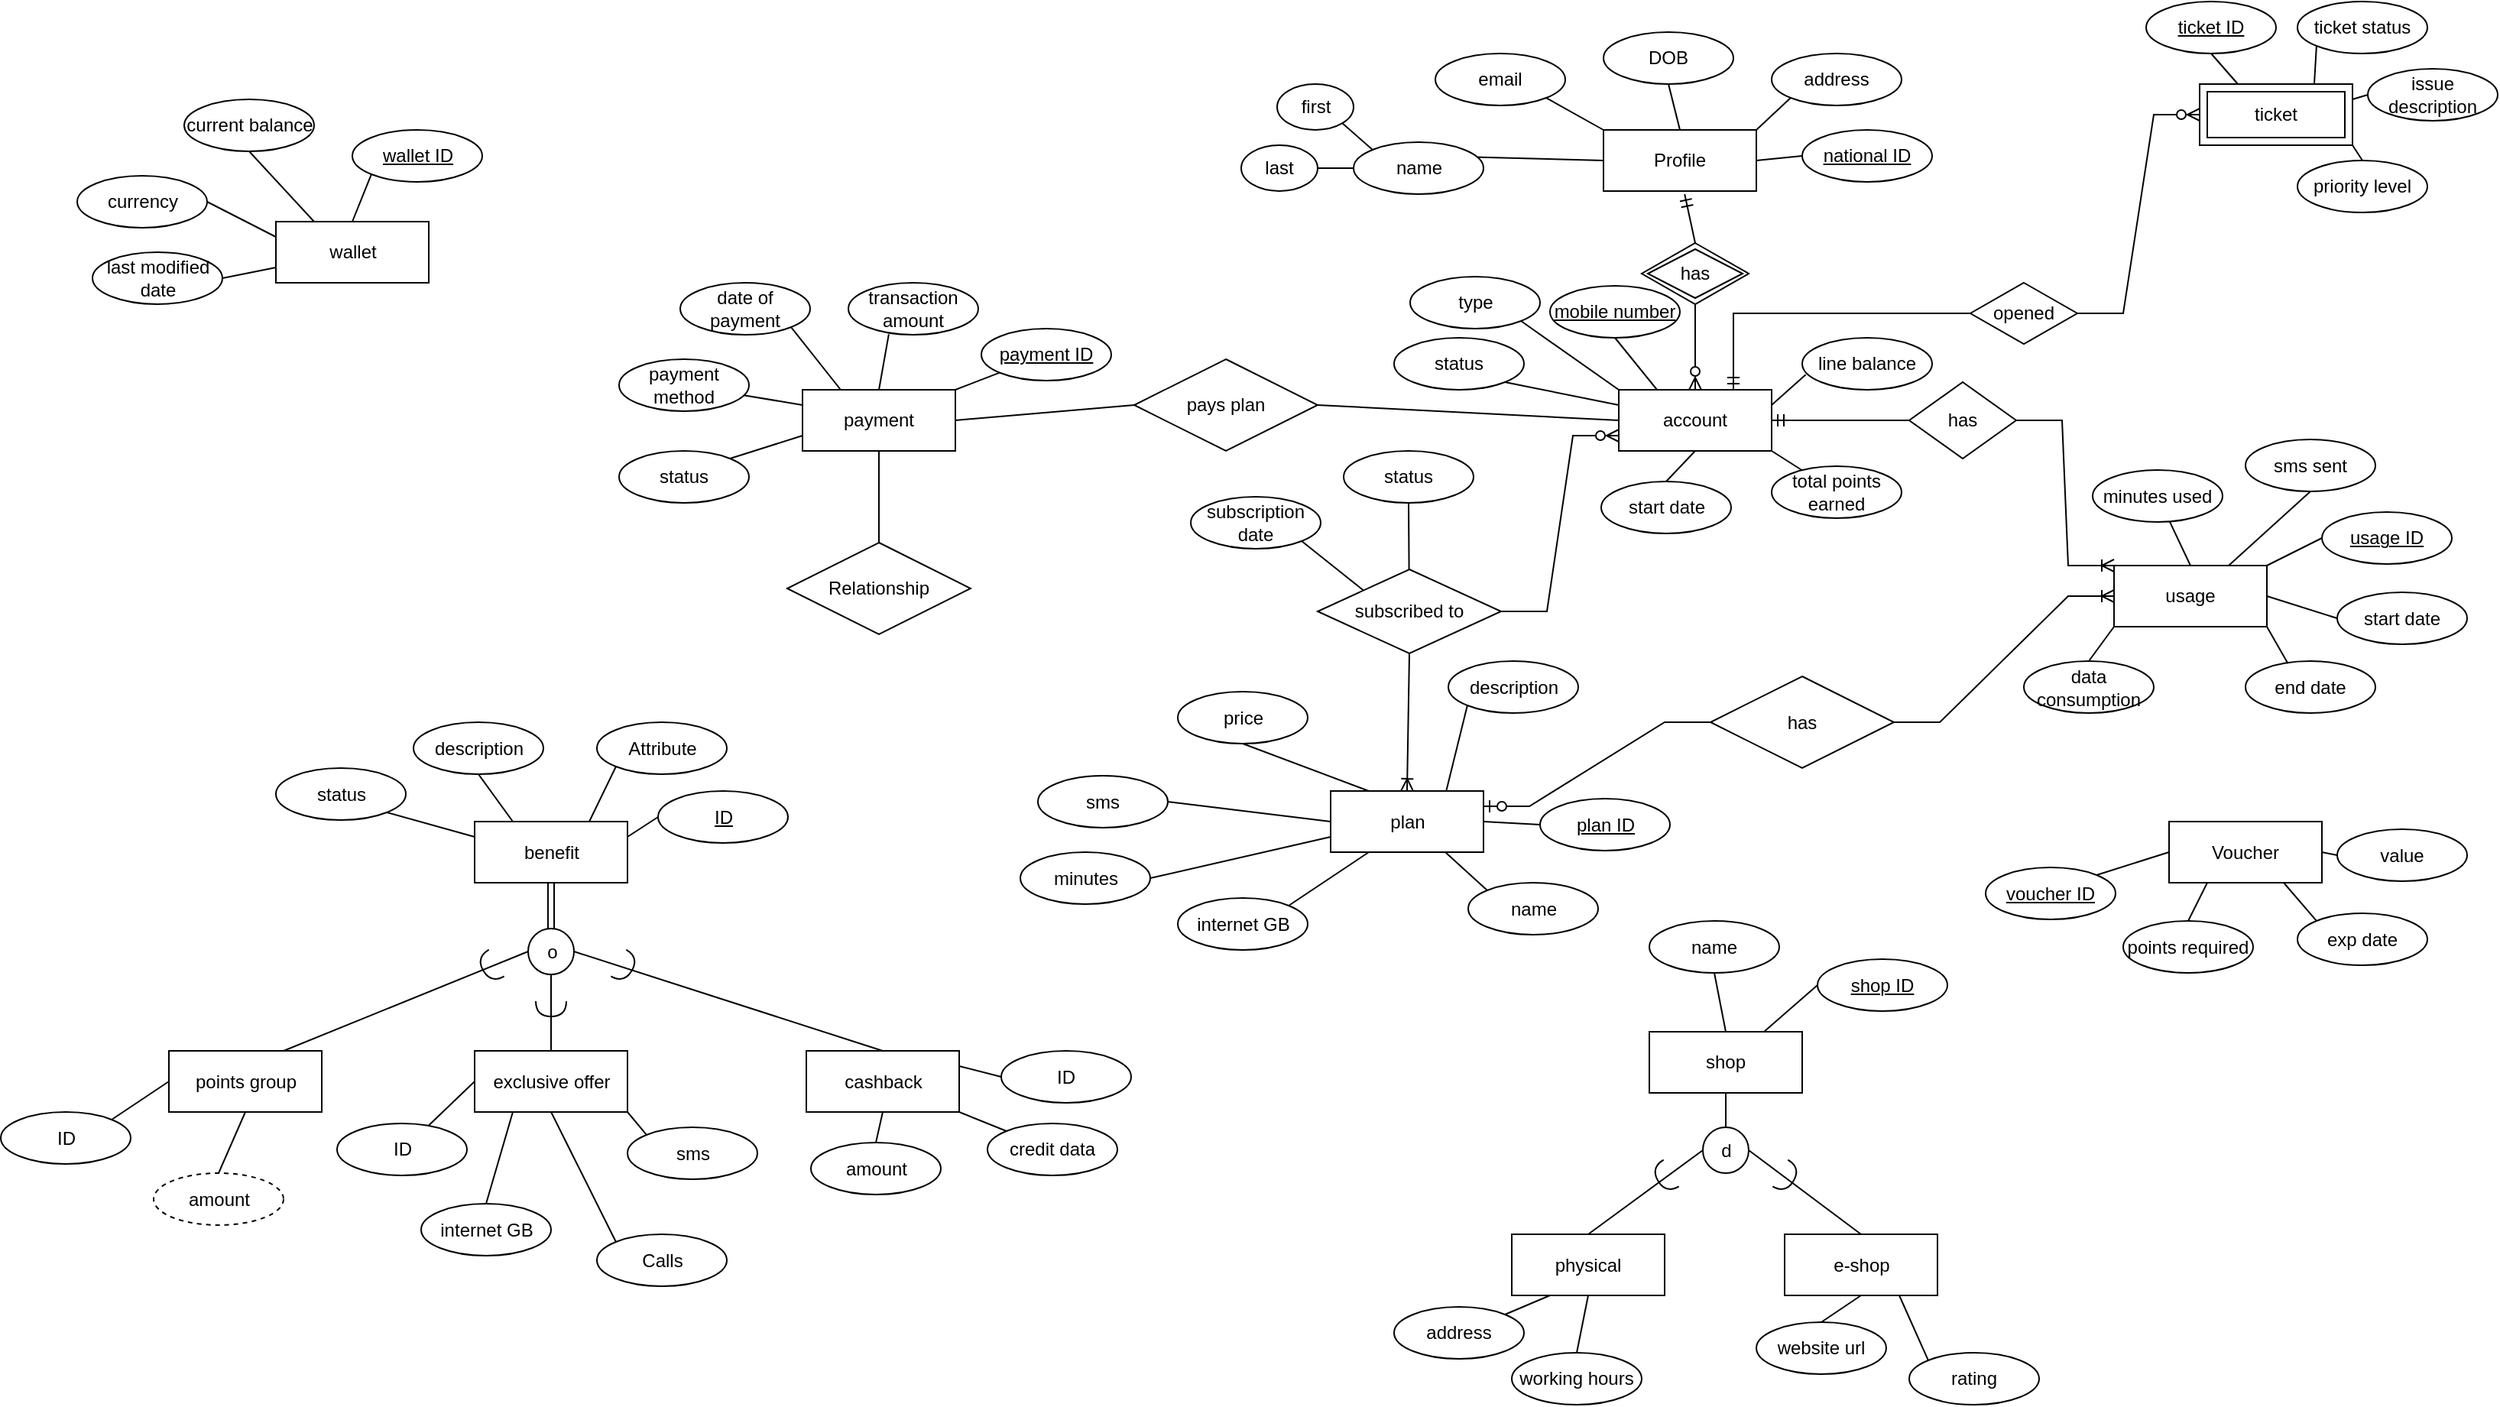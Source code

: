 <mxfile version="24.7.17">
  <diagram id="R2lEEEUBdFMjLlhIrx00" name="Page-1">
    <mxGraphModel dx="954" dy="640" grid="1" gridSize="10" guides="1" tooltips="1" connect="1" arrows="1" fold="1" page="1" pageScale="1" pageWidth="1654" pageHeight="1169" math="0" shadow="0" extFonts="Permanent Marker^https://fonts.googleapis.com/css?family=Permanent+Marker">
      <root>
        <mxCell id="0" />
        <mxCell id="1" parent="0" />
        <mxCell id="6Uo8ekdHkGyD1nUxnTY2-1" value="Profile" style="whiteSpace=wrap;html=1;align=center;direction=west;labelBackgroundColor=none;" parent="1" vertex="1">
          <mxGeometry x="1050" y="100" width="100" height="40" as="geometry" />
        </mxCell>
        <mxCell id="6Uo8ekdHkGyD1nUxnTY2-3" value="DOB" style="ellipse;whiteSpace=wrap;html=1;align=center;labelBackgroundColor=none;aspect=fixed;" parent="1" vertex="1">
          <mxGeometry x="1050" y="36" width="85" height="34" as="geometry" />
        </mxCell>
        <mxCell id="6Uo8ekdHkGyD1nUxnTY2-5" value="email" style="ellipse;whiteSpace=wrap;html=1;align=center;labelBackgroundColor=none;aspect=fixed;" parent="1" vertex="1">
          <mxGeometry x="940" y="50" width="85" height="34" as="geometry" />
        </mxCell>
        <mxCell id="6Uo8ekdHkGyD1nUxnTY2-6" value="address" style="ellipse;whiteSpace=wrap;html=1;align=center;labelBackgroundColor=none;aspect=fixed;" parent="1" vertex="1">
          <mxGeometry x="1160" y="50" width="85" height="34" as="geometry" />
        </mxCell>
        <mxCell id="6Uo8ekdHkGyD1nUxnTY2-15" value="national ID" style="ellipse;whiteSpace=wrap;html=1;align=center;fontStyle=4;labelBackgroundColor=none;aspect=fixed;" parent="1" vertex="1">
          <mxGeometry x="1180" y="100" width="85" height="34" as="geometry" />
        </mxCell>
        <mxCell id="FRmwN27znmXdulfrOmkW-1" value="first" style="ellipse;whiteSpace=wrap;html=1;align=center;labelBackgroundColor=none;" parent="1" vertex="1">
          <mxGeometry x="836.5" y="70" width="50" height="30" as="geometry" />
        </mxCell>
        <mxCell id="FRmwN27znmXdulfrOmkW-2" value="last" style="ellipse;whiteSpace=wrap;html=1;align=center;labelBackgroundColor=none;" parent="1" vertex="1">
          <mxGeometry x="813" y="110" width="50" height="30" as="geometry" />
        </mxCell>
        <mxCell id="FRmwN27znmXdulfrOmkW-9" value="has" style="shape=rhombus;double=1;perimeter=rhombusPerimeter;whiteSpace=wrap;html=1;align=center;labelBackgroundColor=none;" parent="1" vertex="1">
          <mxGeometry x="1075" y="174" width="70" height="40" as="geometry" />
        </mxCell>
        <mxCell id="FRmwN27znmXdulfrOmkW-11" value="account" style="shape=label;margin=3;double=1;whiteSpace=wrap;html=1;align=center;labelBackgroundColor=none;" parent="1" vertex="1">
          <mxGeometry x="1060" y="270" width="100" height="40" as="geometry" />
        </mxCell>
        <mxCell id="FRmwN27znmXdulfrOmkW-12" value="mobile number" style="ellipse;whiteSpace=wrap;html=1;align=center;fontStyle=4;labelBackgroundColor=none;aspect=fixed;" parent="1" vertex="1">
          <mxGeometry x="1015" y="202" width="85" height="34" as="geometry" />
        </mxCell>
        <mxCell id="FRmwN27znmXdulfrOmkW-13" value="total points earned" style="ellipse;whiteSpace=wrap;html=1;align=center;labelBackgroundColor=none;aspect=fixed;" parent="1" vertex="1">
          <mxGeometry x="1160" y="320" width="85" height="34" as="geometry" />
        </mxCell>
        <mxCell id="FRmwN27znmXdulfrOmkW-14" value="line balance" style="ellipse;whiteSpace=wrap;html=1;align=center;labelBackgroundColor=none;aspect=fixed;" parent="1" vertex="1">
          <mxGeometry x="1180" y="236" width="85" height="34" as="geometry" />
        </mxCell>
        <mxCell id="FRmwN27znmXdulfrOmkW-15" value="type" style="ellipse;whiteSpace=wrap;html=1;align=center;labelBackgroundColor=none;aspect=fixed;" parent="1" vertex="1">
          <mxGeometry x="923.5" y="196" width="85" height="34" as="geometry" />
        </mxCell>
        <mxCell id="FRmwN27znmXdulfrOmkW-16" value="start date" style="ellipse;whiteSpace=wrap;html=1;align=center;labelBackgroundColor=none;aspect=fixed;" parent="1" vertex="1">
          <mxGeometry x="1048.5" y="330" width="85" height="34" as="geometry" />
        </mxCell>
        <mxCell id="FRmwN27znmXdulfrOmkW-30" value="subscribed to" style="shape=rhombus;perimeter=rhombusPerimeter;whiteSpace=wrap;html=1;align=center;" parent="1" vertex="1">
          <mxGeometry x="863" y="387.5" width="120" height="55" as="geometry" />
        </mxCell>
        <mxCell id="FRmwN27znmXdulfrOmkW-32" value="plan" style="whiteSpace=wrap;html=1;align=center;" parent="1" vertex="1">
          <mxGeometry x="871.5" y="532.5" width="100" height="40" as="geometry" />
        </mxCell>
        <mxCell id="FRmwN27znmXdulfrOmkW-34" value="subscription date" style="ellipse;whiteSpace=wrap;html=1;align=center;aspect=fixed;" parent="1" vertex="1">
          <mxGeometry x="780" y="340" width="85" height="34" as="geometry" />
        </mxCell>
        <mxCell id="FRmwN27znmXdulfrOmkW-35" value="status" style="ellipse;whiteSpace=wrap;html=1;align=center;aspect=fixed;" parent="1" vertex="1">
          <mxGeometry x="880" y="310" width="85" height="34" as="geometry" />
        </mxCell>
        <mxCell id="FRmwN27znmXdulfrOmkW-39" value="description" style="ellipse;whiteSpace=wrap;html=1;align=center;aspect=fixed;" parent="1" vertex="1">
          <mxGeometry x="948.5" y="447.5" width="85" height="34" as="geometry" />
        </mxCell>
        <mxCell id="FRmwN27znmXdulfrOmkW-40" value="minutes" style="ellipse;whiteSpace=wrap;html=1;align=center;aspect=fixed;" parent="1" vertex="1">
          <mxGeometry x="668.5" y="572.5" width="85" height="34" as="geometry" />
        </mxCell>
        <mxCell id="FRmwN27znmXdulfrOmkW-42" value="sms" style="ellipse;whiteSpace=wrap;html=1;align=center;aspect=fixed;" parent="1" vertex="1">
          <mxGeometry x="680" y="522.5" width="85" height="34" as="geometry" />
        </mxCell>
        <mxCell id="FRmwN27znmXdulfrOmkW-43" value="price" style="ellipse;whiteSpace=wrap;html=1;align=center;aspect=fixed;" parent="1" vertex="1">
          <mxGeometry x="771.5" y="467.5" width="85" height="34" as="geometry" />
        </mxCell>
        <mxCell id="FRmwN27znmXdulfrOmkW-44" value="name" style="ellipse;whiteSpace=wrap;html=1;align=center;aspect=fixed;" parent="1" vertex="1">
          <mxGeometry x="961.5" y="592.5" width="85" height="34" as="geometry" />
        </mxCell>
        <mxCell id="FRmwN27znmXdulfrOmkW-45" value="plan ID" style="ellipse;whiteSpace=wrap;html=1;align=center;fontStyle=4;aspect=fixed;" parent="1" vertex="1">
          <mxGeometry x="1008.5" y="537.5" width="85" height="34" as="geometry" />
        </mxCell>
        <mxCell id="FRmwN27znmXdulfrOmkW-46" value="internet GB" style="ellipse;whiteSpace=wrap;html=1;align=center;aspect=fixed;" parent="1" vertex="1">
          <mxGeometry x="771.5" y="602.5" width="85" height="34" as="geometry" />
        </mxCell>
        <mxCell id="pJCZ4jbb1nqrOX9LuIZq-1" value="usage" style="whiteSpace=wrap;html=1;align=center;" parent="1" vertex="1">
          <mxGeometry x="1384" y="385" width="100" height="40" as="geometry" />
        </mxCell>
        <mxCell id="pJCZ4jbb1nqrOX9LuIZq-2" value="usage ID" style="ellipse;whiteSpace=wrap;html=1;align=center;fontStyle=4;aspect=fixed;" parent="1" vertex="1">
          <mxGeometry x="1520" y="350" width="85" height="34" as="geometry" />
        </mxCell>
        <mxCell id="pJCZ4jbb1nqrOX9LuIZq-4" value="data consumption" style="ellipse;whiteSpace=wrap;html=1;align=center;aspect=fixed;" parent="1" vertex="1">
          <mxGeometry x="1325" y="447.5" width="85" height="34" as="geometry" />
        </mxCell>
        <mxCell id="pJCZ4jbb1nqrOX9LuIZq-6" value="minutes used" style="ellipse;whiteSpace=wrap;html=1;align=center;aspect=fixed;" parent="1" vertex="1">
          <mxGeometry x="1370" y="322.5" width="85" height="34" as="geometry" />
        </mxCell>
        <mxCell id="pJCZ4jbb1nqrOX9LuIZq-7" value="end date" style="ellipse;whiteSpace=wrap;html=1;align=center;aspect=fixed;" parent="1" vertex="1">
          <mxGeometry x="1470" y="447.5" width="85" height="34" as="geometry" />
        </mxCell>
        <mxCell id="pJCZ4jbb1nqrOX9LuIZq-8" value="start date" style="ellipse;whiteSpace=wrap;html=1;align=center;aspect=fixed;" parent="1" vertex="1">
          <mxGeometry x="1530" y="402.5" width="85" height="34" as="geometry" />
        </mxCell>
        <mxCell id="Pvip8ezGzchFhWj7xZqE-1" value="payment" style="whiteSpace=wrap;html=1;align=center;" parent="1" vertex="1">
          <mxGeometry x="526" y="270" width="100" height="40" as="geometry" />
        </mxCell>
        <mxCell id="Pvip8ezGzchFhWj7xZqE-2" value="pays plan" style="shape=rhombus;perimeter=rhombusPerimeter;whiteSpace=wrap;html=1;align=center;" parent="1" vertex="1">
          <mxGeometry x="743" y="250" width="120" height="60" as="geometry" />
        </mxCell>
        <mxCell id="Pvip8ezGzchFhWj7xZqE-3" value="" style="endArrow=none;html=1;rounded=0;exitX=1;exitY=0.5;exitDx=0;exitDy=0;entryX=0;entryY=0.5;entryDx=0;entryDy=0;" parent="1" source="Pvip8ezGzchFhWj7xZqE-2" target="FRmwN27znmXdulfrOmkW-11" edge="1">
          <mxGeometry relative="1" as="geometry">
            <mxPoint x="877" y="260" as="sourcePoint" />
            <mxPoint x="1037" y="259.41" as="targetPoint" />
          </mxGeometry>
        </mxCell>
        <mxCell id="Pvip8ezGzchFhWj7xZqE-5" value="status" style="ellipse;whiteSpace=wrap;html=1;align=center;labelBackgroundColor=none;aspect=fixed;" parent="1" vertex="1">
          <mxGeometry x="913" y="236" width="85" height="34" as="geometry" />
        </mxCell>
        <mxCell id="Pvip8ezGzchFhWj7xZqE-7" value="" style="endArrow=none;html=1;rounded=0;exitX=1;exitY=0.5;exitDx=0;exitDy=0;entryX=0;entryY=0.5;entryDx=0;entryDy=0;" parent="1" source="Pvip8ezGzchFhWj7xZqE-1" target="Pvip8ezGzchFhWj7xZqE-2" edge="1">
          <mxGeometry relative="1" as="geometry">
            <mxPoint x="668.5" y="160" as="sourcePoint" />
            <mxPoint x="740" y="260" as="targetPoint" />
          </mxGeometry>
        </mxCell>
        <mxCell id="Pvip8ezGzchFhWj7xZqE-8" value="Relationship" style="shape=rhombus;perimeter=rhombusPerimeter;whiteSpace=wrap;html=1;align=center;" parent="1" vertex="1">
          <mxGeometry x="516" y="370" width="120" height="60" as="geometry" />
        </mxCell>
        <mxCell id="Pvip8ezGzchFhWj7xZqE-9" value="" style="endArrow=none;html=1;rounded=0;entryX=0.5;entryY=0;entryDx=0;entryDy=0;exitX=0.5;exitY=1;exitDx=0;exitDy=0;" parent="1" source="Pvip8ezGzchFhWj7xZqE-1" target="Pvip8ezGzchFhWj7xZqE-8" edge="1">
          <mxGeometry relative="1" as="geometry">
            <mxPoint x="500" y="300" as="sourcePoint" />
            <mxPoint x="660" y="300" as="targetPoint" />
          </mxGeometry>
        </mxCell>
        <mxCell id="Pvip8ezGzchFhWj7xZqE-12" value="transaction amount" style="ellipse;whiteSpace=wrap;html=1;align=center;aspect=fixed;" parent="1" vertex="1">
          <mxGeometry x="556" y="200" width="85" height="34" as="geometry" />
        </mxCell>
        <mxCell id="Pvip8ezGzchFhWj7xZqE-13" value="date of payment" style="ellipse;whiteSpace=wrap;html=1;align=center;aspect=fixed;" parent="1" vertex="1">
          <mxGeometry x="446" y="200" width="85" height="34" as="geometry" />
        </mxCell>
        <mxCell id="Pvip8ezGzchFhWj7xZqE-14" value="payment method" style="ellipse;whiteSpace=wrap;html=1;align=center;aspect=fixed;" parent="1" vertex="1">
          <mxGeometry x="406" y="250" width="85" height="34" as="geometry" />
        </mxCell>
        <mxCell id="Pvip8ezGzchFhWj7xZqE-15" value="status" style="ellipse;whiteSpace=wrap;html=1;align=center;aspect=fixed;" parent="1" vertex="1">
          <mxGeometry x="406" y="310" width="85" height="34" as="geometry" />
        </mxCell>
        <mxCell id="Pvip8ezGzchFhWj7xZqE-16" value="payment ID" style="ellipse;whiteSpace=wrap;html=1;align=center;fontStyle=4;aspect=fixed;" parent="1" vertex="1">
          <mxGeometry x="643" y="230" width="85" height="34" as="geometry" />
        </mxCell>
        <mxCell id="Pvip8ezGzchFhWj7xZqE-18" value="" style="endArrow=none;html=1;rounded=0;exitX=1;exitY=0;exitDx=0;exitDy=0;" parent="1" source="Pvip8ezGzchFhWj7xZqE-15" edge="1">
          <mxGeometry relative="1" as="geometry">
            <mxPoint x="466" y="300" as="sourcePoint" />
            <mxPoint x="526" y="300" as="targetPoint" />
          </mxGeometry>
        </mxCell>
        <mxCell id="Pvip8ezGzchFhWj7xZqE-20" value="" style="endArrow=none;html=1;rounded=0;entryX=0;entryY=0.25;entryDx=0;entryDy=0;" parent="1" source="Pvip8ezGzchFhWj7xZqE-14" target="Pvip8ezGzchFhWj7xZqE-1" edge="1">
          <mxGeometry relative="1" as="geometry">
            <mxPoint x="526" y="259.35" as="sourcePoint" />
            <mxPoint x="556" y="259.35" as="targetPoint" />
          </mxGeometry>
        </mxCell>
        <mxCell id="Pvip8ezGzchFhWj7xZqE-21" value="" style="endArrow=none;html=1;rounded=0;entryX=0.25;entryY=0;entryDx=0;entryDy=0;exitX=1;exitY=1;exitDx=0;exitDy=0;" parent="1" source="Pvip8ezGzchFhWj7xZqE-13" target="Pvip8ezGzchFhWj7xZqE-1" edge="1">
          <mxGeometry relative="1" as="geometry">
            <mxPoint x="516" y="300" as="sourcePoint" />
            <mxPoint x="676" y="300" as="targetPoint" />
          </mxGeometry>
        </mxCell>
        <mxCell id="Pvip8ezGzchFhWj7xZqE-22" value="" style="endArrow=none;html=1;rounded=0;entryX=0.5;entryY=0;entryDx=0;entryDy=0;exitX=0.311;exitY=0.99;exitDx=0;exitDy=0;exitPerimeter=0;" parent="1" source="Pvip8ezGzchFhWj7xZqE-12" target="Pvip8ezGzchFhWj7xZqE-1" edge="1">
          <mxGeometry relative="1" as="geometry">
            <mxPoint x="600" y="242" as="sourcePoint" />
            <mxPoint x="676" y="300" as="targetPoint" />
          </mxGeometry>
        </mxCell>
        <mxCell id="Pvip8ezGzchFhWj7xZqE-23" value="" style="endArrow=none;html=1;rounded=0;entryX=1;entryY=0;entryDx=0;entryDy=0;" parent="1" source="Pvip8ezGzchFhWj7xZqE-16" target="Pvip8ezGzchFhWj7xZqE-1" edge="1">
          <mxGeometry relative="1" as="geometry">
            <mxPoint x="516" y="300" as="sourcePoint" />
            <mxPoint x="676" y="300" as="targetPoint" />
          </mxGeometry>
        </mxCell>
        <mxCell id="Pvip8ezGzchFhWj7xZqE-24" value="" style="endArrow=none;html=1;rounded=0;entryX=1;entryY=0.5;entryDx=0;entryDy=0;exitX=0.925;exitY=0.288;exitDx=0;exitDy=0;exitPerimeter=0;" parent="1" source="Pvip8ezGzchFhWj7xZqE-26" target="6Uo8ekdHkGyD1nUxnTY2-1" edge="1">
          <mxGeometry relative="1" as="geometry">
            <mxPoint x="960" y="130" as="sourcePoint" />
            <mxPoint x="1123" y="150" as="targetPoint" />
          </mxGeometry>
        </mxCell>
        <mxCell id="Pvip8ezGzchFhWj7xZqE-25" value="" style="endArrow=none;html=1;rounded=0;exitX=1;exitY=1;exitDx=0;exitDy=0;entryX=0;entryY=0;entryDx=0;entryDy=0;" parent="1" source="FRmwN27znmXdulfrOmkW-1" target="Pvip8ezGzchFhWj7xZqE-26" edge="1">
          <mxGeometry relative="1" as="geometry">
            <mxPoint x="853" y="100" as="sourcePoint" />
            <mxPoint x="899" y="109" as="targetPoint" />
          </mxGeometry>
        </mxCell>
        <mxCell id="Pvip8ezGzchFhWj7xZqE-26" value="name" style="ellipse;whiteSpace=wrap;html=1;align=center;labelBackgroundColor=none;aspect=fixed;" parent="1" vertex="1">
          <mxGeometry x="886.5" y="108" width="85" height="34" as="geometry" />
        </mxCell>
        <mxCell id="Pvip8ezGzchFhWj7xZqE-27" value="" style="endArrow=none;html=1;rounded=0;entryX=0;entryY=0.5;entryDx=0;entryDy=0;exitX=1;exitY=0.5;exitDx=0;exitDy=0;" parent="1" source="FRmwN27znmXdulfrOmkW-2" target="Pvip8ezGzchFhWj7xZqE-26" edge="1">
          <mxGeometry relative="1" as="geometry">
            <mxPoint x="963" y="150" as="sourcePoint" />
            <mxPoint x="1123" y="150" as="targetPoint" />
          </mxGeometry>
        </mxCell>
        <mxCell id="Pvip8ezGzchFhWj7xZqE-28" value="" style="endArrow=none;html=1;rounded=0;entryX=1;entryY=1;entryDx=0;entryDy=0;exitX=1;exitY=1;exitDx=0;exitDy=0;" parent="1" source="6Uo8ekdHkGyD1nUxnTY2-5" target="6Uo8ekdHkGyD1nUxnTY2-1" edge="1">
          <mxGeometry relative="1" as="geometry">
            <mxPoint x="963" y="150" as="sourcePoint" />
            <mxPoint x="1123" y="150" as="targetPoint" />
          </mxGeometry>
        </mxCell>
        <mxCell id="Pvip8ezGzchFhWj7xZqE-29" value="" style="endArrow=none;html=1;rounded=0;entryX=0.5;entryY=1;entryDx=0;entryDy=0;exitX=0.5;exitY=1;exitDx=0;exitDy=0;" parent="1" source="6Uo8ekdHkGyD1nUxnTY2-3" target="6Uo8ekdHkGyD1nUxnTY2-1" edge="1">
          <mxGeometry relative="1" as="geometry">
            <mxPoint x="963" y="150" as="sourcePoint" />
            <mxPoint x="1123" y="150" as="targetPoint" />
          </mxGeometry>
        </mxCell>
        <mxCell id="Pvip8ezGzchFhWj7xZqE-30" value="" style="endArrow=none;html=1;rounded=0;exitX=0;exitY=1;exitDx=0;exitDy=0;entryX=0;entryY=1;entryDx=0;entryDy=0;" parent="1" source="6Uo8ekdHkGyD1nUxnTY2-1" target="6Uo8ekdHkGyD1nUxnTY2-6" edge="1">
          <mxGeometry relative="1" as="geometry">
            <mxPoint x="963" y="150" as="sourcePoint" />
            <mxPoint x="1123" y="150" as="targetPoint" />
          </mxGeometry>
        </mxCell>
        <mxCell id="Pvip8ezGzchFhWj7xZqE-31" value="" style="endArrow=none;html=1;rounded=0;exitX=0;exitY=0.5;exitDx=0;exitDy=0;entryX=0;entryY=0.5;entryDx=0;entryDy=0;" parent="1" source="6Uo8ekdHkGyD1nUxnTY2-1" target="6Uo8ekdHkGyD1nUxnTY2-15" edge="1">
          <mxGeometry relative="1" as="geometry">
            <mxPoint x="963" y="150" as="sourcePoint" />
            <mxPoint x="1123" y="150" as="targetPoint" />
          </mxGeometry>
        </mxCell>
        <mxCell id="Pvip8ezGzchFhWj7xZqE-32" value="" style="endArrow=none;html=1;rounded=0;entryX=1;entryY=1;entryDx=0;entryDy=0;exitX=0;exitY=0;exitDx=0;exitDy=0;" parent="1" source="FRmwN27znmXdulfrOmkW-11" target="FRmwN27znmXdulfrOmkW-15" edge="1">
          <mxGeometry relative="1" as="geometry">
            <mxPoint x="953" y="260" as="sourcePoint" />
            <mxPoint x="1113" y="260" as="targetPoint" />
          </mxGeometry>
        </mxCell>
        <mxCell id="Pvip8ezGzchFhWj7xZqE-33" value="" style="endArrow=none;html=1;rounded=0;entryX=0;entryY=0.25;entryDx=0;entryDy=0;exitX=1;exitY=1;exitDx=0;exitDy=0;" parent="1" source="Pvip8ezGzchFhWj7xZqE-5" target="FRmwN27znmXdulfrOmkW-11" edge="1">
          <mxGeometry relative="1" as="geometry">
            <mxPoint x="953" y="260" as="sourcePoint" />
            <mxPoint x="1113" y="260" as="targetPoint" />
          </mxGeometry>
        </mxCell>
        <mxCell id="Pvip8ezGzchFhWj7xZqE-34" value="" style="endArrow=none;html=1;rounded=0;entryX=0.5;entryY=1;entryDx=0;entryDy=0;exitX=0.25;exitY=0;exitDx=0;exitDy=0;" parent="1" source="FRmwN27znmXdulfrOmkW-11" target="FRmwN27znmXdulfrOmkW-12" edge="1">
          <mxGeometry relative="1" as="geometry">
            <mxPoint x="953" y="260" as="sourcePoint" />
            <mxPoint x="1113" y="260" as="targetPoint" />
          </mxGeometry>
        </mxCell>
        <mxCell id="Pvip8ezGzchFhWj7xZqE-35" value="" style="endArrow=none;html=1;rounded=0;entryX=1;entryY=0.25;entryDx=0;entryDy=0;exitX=0.027;exitY=0.708;exitDx=0;exitDy=0;exitPerimeter=0;" parent="1" source="FRmwN27znmXdulfrOmkW-14" target="FRmwN27znmXdulfrOmkW-11" edge="1">
          <mxGeometry relative="1" as="geometry">
            <mxPoint x="953" y="260" as="sourcePoint" />
            <mxPoint x="1113" y="260" as="targetPoint" />
          </mxGeometry>
        </mxCell>
        <mxCell id="Pvip8ezGzchFhWj7xZqE-36" value="" style="endArrow=none;html=1;rounded=0;exitX=0.5;exitY=0;exitDx=0;exitDy=0;entryX=0.5;entryY=1;entryDx=0;entryDy=0;" parent="1" source="FRmwN27znmXdulfrOmkW-16" target="FRmwN27znmXdulfrOmkW-11" edge="1">
          <mxGeometry relative="1" as="geometry">
            <mxPoint x="953" y="260" as="sourcePoint" />
            <mxPoint x="1050" y="300" as="targetPoint" />
          </mxGeometry>
        </mxCell>
        <mxCell id="Pvip8ezGzchFhWj7xZqE-37" value="" style="endArrow=none;html=1;rounded=0;entryX=1;entryY=1;entryDx=0;entryDy=0;" parent="1" source="FRmwN27znmXdulfrOmkW-13" target="FRmwN27znmXdulfrOmkW-11" edge="1">
          <mxGeometry relative="1" as="geometry">
            <mxPoint x="953" y="260" as="sourcePoint" />
            <mxPoint x="1113" y="260" as="targetPoint" />
          </mxGeometry>
        </mxCell>
        <mxCell id="Pvip8ezGzchFhWj7xZqE-38" style="edgeStyle=orthogonalEdgeStyle;rounded=0;orthogonalLoop=1;jettySize=auto;html=1;exitX=0.5;exitY=1;exitDx=0;exitDy=0;" parent="1" source="FRmwN27znmXdulfrOmkW-13" target="FRmwN27znmXdulfrOmkW-13" edge="1">
          <mxGeometry relative="1" as="geometry" />
        </mxCell>
        <mxCell id="Pvip8ezGzchFhWj7xZqE-39" value="" style="endArrow=none;html=1;rounded=0;exitX=1;exitY=0;exitDx=0;exitDy=0;entryX=0;entryY=0.5;entryDx=0;entryDy=0;" parent="1" source="pJCZ4jbb1nqrOX9LuIZq-1" target="pJCZ4jbb1nqrOX9LuIZq-2" edge="1">
          <mxGeometry relative="1" as="geometry">
            <mxPoint x="1487" y="377.5" as="sourcePoint" />
            <mxPoint x="1534" y="370" as="targetPoint" />
          </mxGeometry>
        </mxCell>
        <mxCell id="Pvip8ezGzchFhWj7xZqE-40" value="" style="endArrow=none;html=1;rounded=0;entryX=1;entryY=0.5;entryDx=0;entryDy=0;exitX=0;exitY=0.5;exitDx=0;exitDy=0;" parent="1" source="pJCZ4jbb1nqrOX9LuIZq-8" target="pJCZ4jbb1nqrOX9LuIZq-1" edge="1">
          <mxGeometry relative="1" as="geometry">
            <mxPoint x="1534.0" y="412.5" as="sourcePoint" />
            <mxPoint x="1487" y="387.5" as="targetPoint" />
          </mxGeometry>
        </mxCell>
        <mxCell id="Pvip8ezGzchFhWj7xZqE-41" value="" style="endArrow=none;html=1;rounded=0;exitX=1;exitY=1;exitDx=0;exitDy=0;entryX=0.327;entryY=0.048;entryDx=0;entryDy=0;entryPerimeter=0;" parent="1" source="pJCZ4jbb1nqrOX9LuIZq-1" target="pJCZ4jbb1nqrOX9LuIZq-7" edge="1">
          <mxGeometry relative="1" as="geometry">
            <mxPoint x="1327" y="387.5" as="sourcePoint" />
            <mxPoint x="1517" y="457.5" as="targetPoint" />
          </mxGeometry>
        </mxCell>
        <mxCell id="Pvip8ezGzchFhWj7xZqE-42" value="" style="endArrow=none;html=1;rounded=0;entryX=0;entryY=1;entryDx=0;entryDy=0;exitX=0.5;exitY=0;exitDx=0;exitDy=0;" parent="1" source="pJCZ4jbb1nqrOX9LuIZq-4" target="pJCZ4jbb1nqrOX9LuIZq-1" edge="1">
          <mxGeometry relative="1" as="geometry">
            <mxPoint x="1380" y="450" as="sourcePoint" />
            <mxPoint x="1487" y="387.5" as="targetPoint" />
          </mxGeometry>
        </mxCell>
        <mxCell id="Pvip8ezGzchFhWj7xZqE-43" value="" style="endArrow=none;html=1;rounded=0;entryX=0.5;entryY=0;entryDx=0;entryDy=0;" parent="1" source="pJCZ4jbb1nqrOX9LuIZq-6" target="pJCZ4jbb1nqrOX9LuIZq-1" edge="1">
          <mxGeometry relative="1" as="geometry">
            <mxPoint x="1327" y="387.5" as="sourcePoint" />
            <mxPoint x="1487" y="387.5" as="targetPoint" />
          </mxGeometry>
        </mxCell>
        <mxCell id="Pvip8ezGzchFhWj7xZqE-44" value="" style="endArrow=none;html=1;rounded=0;entryX=0.75;entryY=0;entryDx=0;entryDy=0;exitX=0.5;exitY=1;exitDx=0;exitDy=0;" parent="1" source="cCIsjWrqllOPOkXVM5NC-40" target="pJCZ4jbb1nqrOX9LuIZq-1" edge="1">
          <mxGeometry relative="1" as="geometry">
            <mxPoint x="1347" y="402.5" as="sourcePoint" />
            <mxPoint x="1487" y="387.5" as="targetPoint" />
          </mxGeometry>
        </mxCell>
        <mxCell id="Pvip8ezGzchFhWj7xZqE-45" value="" style="endArrow=none;html=1;rounded=0;entryX=0;entryY=1;entryDx=0;entryDy=0;" parent="1" target="FRmwN27znmXdulfrOmkW-39" edge="1">
          <mxGeometry relative="1" as="geometry">
            <mxPoint x="947" y="533" as="sourcePoint" />
            <mxPoint x="1011.5" y="537.5" as="targetPoint" />
          </mxGeometry>
        </mxCell>
        <mxCell id="Pvip8ezGzchFhWj7xZqE-46" value="" style="endArrow=none;html=1;rounded=0;entryX=0;entryY=0.5;entryDx=0;entryDy=0;exitX=1;exitY=0.5;exitDx=0;exitDy=0;" parent="1" source="FRmwN27znmXdulfrOmkW-32" target="FRmwN27znmXdulfrOmkW-45" edge="1">
          <mxGeometry relative="1" as="geometry">
            <mxPoint x="851.5" y="537.5" as="sourcePoint" />
            <mxPoint x="1011.5" y="537.5" as="targetPoint" />
          </mxGeometry>
        </mxCell>
        <mxCell id="Pvip8ezGzchFhWj7xZqE-48" value="" style="endArrow=none;html=1;rounded=0;entryX=0;entryY=0;entryDx=0;entryDy=0;exitX=0.75;exitY=1;exitDx=0;exitDy=0;" parent="1" source="FRmwN27znmXdulfrOmkW-32" target="FRmwN27znmXdulfrOmkW-44" edge="1">
          <mxGeometry relative="1" as="geometry">
            <mxPoint x="851.5" y="537.5" as="sourcePoint" />
            <mxPoint x="1011.5" y="537.5" as="targetPoint" />
          </mxGeometry>
        </mxCell>
        <mxCell id="Pvip8ezGzchFhWj7xZqE-49" value="" style="endArrow=none;html=1;rounded=0;exitX=0.5;exitY=1;exitDx=0;exitDy=0;entryX=0.25;entryY=0;entryDx=0;entryDy=0;" parent="1" source="FRmwN27znmXdulfrOmkW-43" target="FRmwN27znmXdulfrOmkW-32" edge="1">
          <mxGeometry relative="1" as="geometry">
            <mxPoint x="851.5" y="537.5" as="sourcePoint" />
            <mxPoint x="871.5" y="537.5" as="targetPoint" />
          </mxGeometry>
        </mxCell>
        <mxCell id="Pvip8ezGzchFhWj7xZqE-50" value="" style="endArrow=none;html=1;rounded=0;exitX=1;exitY=0.5;exitDx=0;exitDy=0;entryX=0;entryY=0.5;entryDx=0;entryDy=0;" parent="1" source="FRmwN27znmXdulfrOmkW-42" target="FRmwN27znmXdulfrOmkW-32" edge="1">
          <mxGeometry relative="1" as="geometry">
            <mxPoint x="851.5" y="537.5" as="sourcePoint" />
            <mxPoint x="1011.5" y="537.5" as="targetPoint" />
          </mxGeometry>
        </mxCell>
        <mxCell id="Pvip8ezGzchFhWj7xZqE-51" value="" style="endArrow=none;html=1;rounded=0;entryX=0;entryY=0.75;entryDx=0;entryDy=0;exitX=1;exitY=0.5;exitDx=0;exitDy=0;" parent="1" source="FRmwN27znmXdulfrOmkW-40" target="FRmwN27znmXdulfrOmkW-32" edge="1">
          <mxGeometry relative="1" as="geometry">
            <mxPoint x="851.5" y="537.5" as="sourcePoint" />
            <mxPoint x="1011.5" y="537.5" as="targetPoint" />
          </mxGeometry>
        </mxCell>
        <mxCell id="Pvip8ezGzchFhWj7xZqE-54" value="" style="endArrow=none;html=1;rounded=0;entryX=0.5;entryY=1;entryDx=0;entryDy=0;" parent="1" source="FRmwN27znmXdulfrOmkW-30" target="FRmwN27znmXdulfrOmkW-35" edge="1">
          <mxGeometry relative="1" as="geometry">
            <mxPoint x="780" y="540" as="sourcePoint" />
            <mxPoint x="940" y="540" as="targetPoint" />
          </mxGeometry>
        </mxCell>
        <mxCell id="Pvip8ezGzchFhWj7xZqE-55" value="" style="endArrow=none;html=1;rounded=0;entryX=0;entryY=0;entryDx=0;entryDy=0;exitX=1;exitY=1;exitDx=0;exitDy=0;" parent="1" source="FRmwN27znmXdulfrOmkW-34" target="FRmwN27znmXdulfrOmkW-30" edge="1">
          <mxGeometry relative="1" as="geometry">
            <mxPoint x="780" y="540" as="sourcePoint" />
            <mxPoint x="940" y="540" as="targetPoint" />
          </mxGeometry>
        </mxCell>
        <mxCell id="Pvip8ezGzchFhWj7xZqE-56" value="wallet" style="whiteSpace=wrap;html=1;align=center;" parent="1" vertex="1">
          <mxGeometry x="181.5" y="160" width="100" height="40" as="geometry" />
        </mxCell>
        <mxCell id="Pvip8ezGzchFhWj7xZqE-57" value="current balance" style="ellipse;whiteSpace=wrap;html=1;align=center;aspect=fixed;" parent="1" vertex="1">
          <mxGeometry x="121.5" y="80" width="85" height="34" as="geometry" />
        </mxCell>
        <mxCell id="Pvip8ezGzchFhWj7xZqE-58" value="last modified date" style="ellipse;whiteSpace=wrap;html=1;align=center;aspect=fixed;" parent="1" vertex="1">
          <mxGeometry x="61.5" y="180" width="85" height="34" as="geometry" />
        </mxCell>
        <mxCell id="Pvip8ezGzchFhWj7xZqE-59" value="currency" style="ellipse;whiteSpace=wrap;html=1;align=center;aspect=fixed;" parent="1" vertex="1">
          <mxGeometry x="51.5" y="130" width="85" height="34" as="geometry" />
        </mxCell>
        <mxCell id="Pvip8ezGzchFhWj7xZqE-60" value="" style="endArrow=none;html=1;rounded=0;exitX=1;exitY=0.5;exitDx=0;exitDy=0;entryX=0;entryY=0.75;entryDx=0;entryDy=0;" parent="1" source="Pvip8ezGzchFhWj7xZqE-58" target="Pvip8ezGzchFhWj7xZqE-56" edge="1">
          <mxGeometry relative="1" as="geometry">
            <mxPoint x="471.5" y="380" as="sourcePoint" />
            <mxPoint x="201.5" y="230" as="targetPoint" />
          </mxGeometry>
        </mxCell>
        <mxCell id="Pvip8ezGzchFhWj7xZqE-61" value="" style="endArrow=none;html=1;rounded=0;entryX=0;entryY=0.25;entryDx=0;entryDy=0;exitX=1;exitY=0.5;exitDx=0;exitDy=0;" parent="1" source="Pvip8ezGzchFhWj7xZqE-59" target="Pvip8ezGzchFhWj7xZqE-56" edge="1">
          <mxGeometry relative="1" as="geometry">
            <mxPoint x="131.5" y="270" as="sourcePoint" />
            <mxPoint x="231.5" y="220" as="targetPoint" />
          </mxGeometry>
        </mxCell>
        <mxCell id="Pvip8ezGzchFhWj7xZqE-62" value="" style="endArrow=none;html=1;rounded=0;exitX=0.25;exitY=0;exitDx=0;exitDy=0;entryX=0.5;entryY=1;entryDx=0;entryDy=0;" parent="1" source="Pvip8ezGzchFhWj7xZqE-56" target="Pvip8ezGzchFhWj7xZqE-57" edge="1">
          <mxGeometry relative="1" as="geometry">
            <mxPoint x="341.5" y="340" as="sourcePoint" />
            <mxPoint x="631.5" y="380" as="targetPoint" />
          </mxGeometry>
        </mxCell>
        <mxCell id="Pvip8ezGzchFhWj7xZqE-63" value="wallet ID" style="ellipse;whiteSpace=wrap;html=1;align=center;fontStyle=4;aspect=fixed;" parent="1" vertex="1">
          <mxGeometry x="231.5" y="100" width="85" height="34" as="geometry" />
        </mxCell>
        <mxCell id="Pvip8ezGzchFhWj7xZqE-64" value="" style="endArrow=none;html=1;rounded=0;exitX=0.5;exitY=0;exitDx=0;exitDy=0;entryX=0;entryY=1;entryDx=0;entryDy=0;" parent="1" source="Pvip8ezGzchFhWj7xZqE-56" target="Pvip8ezGzchFhWj7xZqE-63" edge="1">
          <mxGeometry relative="1" as="geometry">
            <mxPoint x="471.5" y="290" as="sourcePoint" />
            <mxPoint x="631.5" y="290" as="targetPoint" />
          </mxGeometry>
        </mxCell>
        <mxCell id="Pvip8ezGzchFhWj7xZqE-65" value="benefit" style="whiteSpace=wrap;html=1;align=center;" parent="1" vertex="1">
          <mxGeometry x="311.5" y="552.5" width="100" height="40" as="geometry" />
        </mxCell>
        <mxCell id="Pvip8ezGzchFhWj7xZqE-66" value="Attribute" style="ellipse;whiteSpace=wrap;html=1;align=center;aspect=fixed;" parent="1" vertex="1">
          <mxGeometry x="391.5" y="487.5" width="85" height="34" as="geometry" />
        </mxCell>
        <mxCell id="Pvip8ezGzchFhWj7xZqE-67" value="status" style="ellipse;whiteSpace=wrap;html=1;align=center;aspect=fixed;" parent="1" vertex="1">
          <mxGeometry x="181.5" y="517.5" width="85" height="34" as="geometry" />
        </mxCell>
        <mxCell id="Pvip8ezGzchFhWj7xZqE-68" value="description" style="ellipse;whiteSpace=wrap;html=1;align=center;aspect=fixed;" parent="1" vertex="1">
          <mxGeometry x="271.5" y="487.5" width="85" height="34" as="geometry" />
        </mxCell>
        <mxCell id="Pvip8ezGzchFhWj7xZqE-69" value="ID" style="ellipse;whiteSpace=wrap;html=1;align=center;fontStyle=4;aspect=fixed;" parent="1" vertex="1">
          <mxGeometry x="431.5" y="532.5" width="85" height="34" as="geometry" />
        </mxCell>
        <mxCell id="Pvip8ezGzchFhWj7xZqE-70" value="" style="endArrow=none;html=1;rounded=0;exitX=1;exitY=0.25;exitDx=0;exitDy=0;entryX=0;entryY=0.5;entryDx=0;entryDy=0;" parent="1" source="Pvip8ezGzchFhWj7xZqE-65" target="Pvip8ezGzchFhWj7xZqE-69" edge="1">
          <mxGeometry relative="1" as="geometry">
            <mxPoint x="561.5" y="532.5" as="sourcePoint" />
            <mxPoint x="721.5" y="532.5" as="targetPoint" />
          </mxGeometry>
        </mxCell>
        <mxCell id="Pvip8ezGzchFhWj7xZqE-71" value="" style="endArrow=none;html=1;rounded=0;exitX=0.75;exitY=0;exitDx=0;exitDy=0;entryX=0;entryY=1;entryDx=0;entryDy=0;" parent="1" source="Pvip8ezGzchFhWj7xZqE-65" target="Pvip8ezGzchFhWj7xZqE-66" edge="1">
          <mxGeometry relative="1" as="geometry">
            <mxPoint x="561.5" y="532.5" as="sourcePoint" />
            <mxPoint x="721.5" y="532.5" as="targetPoint" />
          </mxGeometry>
        </mxCell>
        <mxCell id="Pvip8ezGzchFhWj7xZqE-73" value="" style="endArrow=none;html=1;rounded=0;exitX=0.25;exitY=0;exitDx=0;exitDy=0;entryX=0.5;entryY=1;entryDx=0;entryDy=0;" parent="1" source="Pvip8ezGzchFhWj7xZqE-65" target="Pvip8ezGzchFhWj7xZqE-68" edge="1">
          <mxGeometry relative="1" as="geometry">
            <mxPoint x="561.5" y="532.5" as="sourcePoint" />
            <mxPoint x="721.5" y="532.5" as="targetPoint" />
          </mxGeometry>
        </mxCell>
        <mxCell id="Pvip8ezGzchFhWj7xZqE-74" value="" style="endArrow=none;html=1;rounded=0;exitX=0;exitY=0.25;exitDx=0;exitDy=0;entryX=1;entryY=1;entryDx=0;entryDy=0;" parent="1" source="Pvip8ezGzchFhWj7xZqE-65" target="Pvip8ezGzchFhWj7xZqE-67" edge="1">
          <mxGeometry relative="1" as="geometry">
            <mxPoint x="561.5" y="532.5" as="sourcePoint" />
            <mxPoint x="721.5" y="532.5" as="targetPoint" />
          </mxGeometry>
        </mxCell>
        <mxCell id="Pvip8ezGzchFhWj7xZqE-79" value="" style="ellipse;whiteSpace=wrap;html=1;align=center;aspect=fixed;fillColor=none;strokeColor=none;resizable=0;perimeter=centerPerimeter;rotatable=0;allowArrows=0;points=[];outlineConnect=1;" parent="1" vertex="1">
          <mxGeometry x="661.5" y="537.5" width="10" height="10" as="geometry" />
        </mxCell>
        <mxCell id="Pvip8ezGzchFhWj7xZqE-82" value="" style="ellipse;whiteSpace=wrap;html=1;align=center;aspect=fixed;fillColor=none;strokeColor=none;resizable=0;perimeter=centerPerimeter;rotatable=0;allowArrows=0;points=[];outlineConnect=1;" parent="1" vertex="1">
          <mxGeometry x="531.5" y="632.5" width="10" height="10" as="geometry" />
        </mxCell>
        <mxCell id="ZTagBuRmaOSPrPwAu8H9-5" value="o" style="ellipse;html=1;" parent="1" vertex="1">
          <mxGeometry x="346.5" y="622.5" width="30" height="30" as="geometry" />
        </mxCell>
        <mxCell id="cCIsjWrqllOPOkXVM5NC-1" value="exclusive offer" style="whiteSpace=wrap;html=1;align=center;" vertex="1" parent="1">
          <mxGeometry x="311.5" y="702.5" width="100" height="40" as="geometry" />
        </mxCell>
        <mxCell id="cCIsjWrqllOPOkXVM5NC-2" value="points group" style="whiteSpace=wrap;html=1;align=center;" vertex="1" parent="1">
          <mxGeometry x="111.5" y="702.5" width="100" height="40" as="geometry" />
        </mxCell>
        <mxCell id="cCIsjWrqllOPOkXVM5NC-3" value="cashback" style="whiteSpace=wrap;html=1;align=center;" vertex="1" parent="1">
          <mxGeometry x="528.5" y="702.5" width="100" height="40" as="geometry" />
        </mxCell>
        <mxCell id="cCIsjWrqllOPOkXVM5NC-8" value="" style="endArrow=none;html=1;rounded=0;entryX=0;entryY=0.5;entryDx=0;entryDy=0;exitX=1;exitY=0;exitDx=0;exitDy=0;" edge="1" parent="1" source="cCIsjWrqllOPOkXVM5NC-100" target="cCIsjWrqllOPOkXVM5NC-2">
          <mxGeometry relative="1" as="geometry">
            <mxPoint x="86.855" y="748.358" as="sourcePoint" />
            <mxPoint x="171.5" y="682.5" as="targetPoint" />
          </mxGeometry>
        </mxCell>
        <mxCell id="cCIsjWrqllOPOkXVM5NC-9" value="amount" style="ellipse;whiteSpace=wrap;html=1;align=center;dashed=1;aspect=fixed;" vertex="1" parent="1">
          <mxGeometry x="101.5" y="782.5" width="85" height="34" as="geometry" />
        </mxCell>
        <mxCell id="cCIsjWrqllOPOkXVM5NC-10" value="" style="endArrow=none;html=1;rounded=0;exitX=0.5;exitY=1;exitDx=0;exitDy=0;entryX=0.5;entryY=0;entryDx=0;entryDy=0;" edge="1" parent="1" source="cCIsjWrqllOPOkXVM5NC-2" target="cCIsjWrqllOPOkXVM5NC-9">
          <mxGeometry relative="1" as="geometry">
            <mxPoint x="211.5" y="702.5" as="sourcePoint" />
            <mxPoint x="371.5" y="702.5" as="targetPoint" />
          </mxGeometry>
        </mxCell>
        <mxCell id="cCIsjWrqllOPOkXVM5NC-14" value="" style="shape=link;html=1;rounded=0;entryX=0.5;entryY=1;entryDx=0;entryDy=0;exitX=0.5;exitY=0;exitDx=0;exitDy=0;" edge="1" parent="1" source="ZTagBuRmaOSPrPwAu8H9-5" target="Pvip8ezGzchFhWj7xZqE-65">
          <mxGeometry relative="1" as="geometry">
            <mxPoint x="231.5" y="672.5" as="sourcePoint" />
            <mxPoint x="391.5" y="672.5" as="targetPoint" />
          </mxGeometry>
        </mxCell>
        <mxCell id="cCIsjWrqllOPOkXVM5NC-17" value="" style="ellipse;whiteSpace=wrap;html=1;align=center;aspect=fixed;fillColor=none;strokeColor=none;resizable=0;perimeter=centerPerimeter;rotatable=0;allowArrows=0;points=[];outlineConnect=1;" vertex="1" parent="1">
          <mxGeometry x="301.5" y="662.5" width="10" height="10" as="geometry" />
        </mxCell>
        <mxCell id="cCIsjWrqllOPOkXVM5NC-19" value="" style="endArrow=none;html=1;rounded=0;entryX=0;entryY=0.5;entryDx=0;entryDy=0;exitX=0.75;exitY=0;exitDx=0;exitDy=0;" edge="1" parent="1" source="cCIsjWrqllOPOkXVM5NC-2" target="ZTagBuRmaOSPrPwAu8H9-5">
          <mxGeometry relative="1" as="geometry">
            <mxPoint x="181.5" y="692.5" as="sourcePoint" />
            <mxPoint x="341.5" y="692.5" as="targetPoint" />
          </mxGeometry>
        </mxCell>
        <mxCell id="cCIsjWrqllOPOkXVM5NC-24" value="" style="endArrow=none;html=1;rounded=0;exitX=0.5;exitY=0;exitDx=0;exitDy=0;entryX=0.5;entryY=1;entryDx=0;entryDy=0;" edge="1" parent="1" source="cCIsjWrqllOPOkXVM5NC-1" target="ZTagBuRmaOSPrPwAu8H9-5">
          <mxGeometry relative="1" as="geometry">
            <mxPoint x="251.5" y="632.5" as="sourcePoint" />
            <mxPoint x="411.5" y="632.5" as="targetPoint" />
          </mxGeometry>
        </mxCell>
        <mxCell id="cCIsjWrqllOPOkXVM5NC-25" value="" style="endArrow=none;html=1;rounded=0;exitX=0.5;exitY=0;exitDx=0;exitDy=0;entryX=1;entryY=0.5;entryDx=0;entryDy=0;" edge="1" parent="1" source="cCIsjWrqllOPOkXVM5NC-3" target="ZTagBuRmaOSPrPwAu8H9-5">
          <mxGeometry relative="1" as="geometry">
            <mxPoint x="251.5" y="632.5" as="sourcePoint" />
            <mxPoint x="411.5" y="632.5" as="targetPoint" />
          </mxGeometry>
        </mxCell>
        <mxCell id="cCIsjWrqllOPOkXVM5NC-26" value="sms" style="ellipse;whiteSpace=wrap;html=1;align=center;aspect=fixed;" vertex="1" parent="1">
          <mxGeometry x="411.5" y="752.5" width="85" height="34" as="geometry" />
        </mxCell>
        <mxCell id="cCIsjWrqllOPOkXVM5NC-27" value="Calls" style="ellipse;whiteSpace=wrap;html=1;align=center;aspect=fixed;" vertex="1" parent="1">
          <mxGeometry x="391.5" y="822.5" width="85" height="34" as="geometry" />
        </mxCell>
        <mxCell id="cCIsjWrqllOPOkXVM5NC-28" value="internet GB" style="ellipse;whiteSpace=wrap;html=1;align=center;aspect=fixed;" vertex="1" parent="1">
          <mxGeometry x="276.5" y="802.5" width="85" height="34" as="geometry" />
        </mxCell>
        <mxCell id="cCIsjWrqllOPOkXVM5NC-29" value="" style="endArrow=none;html=1;rounded=0;exitX=0.686;exitY=0.084;exitDx=0;exitDy=0;entryX=0;entryY=0.5;entryDx=0;entryDy=0;exitPerimeter=0;" edge="1" parent="1" source="cCIsjWrqllOPOkXVM5NC-102" target="cCIsjWrqllOPOkXVM5NC-1">
          <mxGeometry relative="1" as="geometry">
            <mxPoint x="290.5" y="748.02" as="sourcePoint" />
            <mxPoint x="441.5" y="652.5" as="targetPoint" />
          </mxGeometry>
        </mxCell>
        <mxCell id="cCIsjWrqllOPOkXVM5NC-30" value="" style="endArrow=none;html=1;rounded=0;entryX=0.5;entryY=0;entryDx=0;entryDy=0;exitX=0.25;exitY=1;exitDx=0;exitDy=0;" edge="1" parent="1" source="cCIsjWrqllOPOkXVM5NC-1" target="cCIsjWrqllOPOkXVM5NC-28">
          <mxGeometry relative="1" as="geometry">
            <mxPoint x="341.5" y="752.5" as="sourcePoint" />
            <mxPoint x="411.5" y="752.5" as="targetPoint" />
          </mxGeometry>
        </mxCell>
        <mxCell id="cCIsjWrqllOPOkXVM5NC-31" value="" style="endArrow=none;html=1;rounded=0;entryX=0;entryY=0;entryDx=0;entryDy=0;exitX=0.5;exitY=1;exitDx=0;exitDy=0;" edge="1" parent="1" source="cCIsjWrqllOPOkXVM5NC-1" target="cCIsjWrqllOPOkXVM5NC-27">
          <mxGeometry relative="1" as="geometry">
            <mxPoint x="281.5" y="762.14" as="sourcePoint" />
            <mxPoint x="441.5" y="762.14" as="targetPoint" />
          </mxGeometry>
        </mxCell>
        <mxCell id="cCIsjWrqllOPOkXVM5NC-32" value="" style="endArrow=none;html=1;rounded=0;entryX=0;entryY=0;entryDx=0;entryDy=0;exitX=1;exitY=1;exitDx=0;exitDy=0;" edge="1" parent="1" source="cCIsjWrqllOPOkXVM5NC-1" target="cCIsjWrqllOPOkXVM5NC-26">
          <mxGeometry relative="1" as="geometry">
            <mxPoint x="351.5" y="652.5" as="sourcePoint" />
            <mxPoint x="511.5" y="652.5" as="targetPoint" />
          </mxGeometry>
        </mxCell>
        <mxCell id="cCIsjWrqllOPOkXVM5NC-33" value="credit data" style="ellipse;whiteSpace=wrap;html=1;align=center;aspect=fixed;" vertex="1" parent="1">
          <mxGeometry x="647" y="750" width="85" height="34" as="geometry" />
        </mxCell>
        <mxCell id="cCIsjWrqllOPOkXVM5NC-34" value="amount" style="ellipse;whiteSpace=wrap;html=1;align=center;aspect=fixed;" vertex="1" parent="1">
          <mxGeometry x="531.5" y="762.5" width="85" height="34" as="geometry" />
        </mxCell>
        <mxCell id="cCIsjWrqllOPOkXVM5NC-36" value="" style="endArrow=none;html=1;rounded=0;entryX=1;entryY=0.25;entryDx=0;entryDy=0;exitX=0;exitY=0.5;exitDx=0;exitDy=0;" edge="1" parent="1" source="cCIsjWrqllOPOkXVM5NC-101" target="cCIsjWrqllOPOkXVM5NC-3">
          <mxGeometry relative="1" as="geometry">
            <mxPoint x="647" y="692.5" as="sourcePoint" />
            <mxPoint x="570" y="720" as="targetPoint" />
          </mxGeometry>
        </mxCell>
        <mxCell id="cCIsjWrqllOPOkXVM5NC-38" value="" style="endArrow=none;html=1;rounded=0;entryX=0.5;entryY=0;entryDx=0;entryDy=0;exitX=0.5;exitY=1;exitDx=0;exitDy=0;" edge="1" parent="1" source="cCIsjWrqllOPOkXVM5NC-3" target="cCIsjWrqllOPOkXVM5NC-34">
          <mxGeometry relative="1" as="geometry">
            <mxPoint x="411.5" y="682.5" as="sourcePoint" />
            <mxPoint x="571.5" y="682.5" as="targetPoint" />
          </mxGeometry>
        </mxCell>
        <mxCell id="cCIsjWrqllOPOkXVM5NC-39" value="" style="endArrow=none;html=1;rounded=0;entryX=0;entryY=0;entryDx=0;entryDy=0;exitX=1;exitY=1;exitDx=0;exitDy=0;" edge="1" parent="1" source="cCIsjWrqllOPOkXVM5NC-3" target="cCIsjWrqllOPOkXVM5NC-33">
          <mxGeometry relative="1" as="geometry">
            <mxPoint x="410" y="720" as="sourcePoint" />
            <mxPoint x="570" y="720" as="targetPoint" />
          </mxGeometry>
        </mxCell>
        <mxCell id="cCIsjWrqllOPOkXVM5NC-40" value="sms sent" style="ellipse;whiteSpace=wrap;html=1;align=center;aspect=fixed;" vertex="1" parent="1">
          <mxGeometry x="1470" y="302.5" width="85" height="34" as="geometry" />
        </mxCell>
        <mxCell id="cCIsjWrqllOPOkXVM5NC-42" value="" style="endArrow=none;html=1;rounded=0;exitX=1;exitY=0;exitDx=0;exitDy=0;entryX=0.25;entryY=1;entryDx=0;entryDy=0;" edge="1" parent="1" source="FRmwN27znmXdulfrOmkW-46" target="FRmwN27znmXdulfrOmkW-32">
          <mxGeometry relative="1" as="geometry">
            <mxPoint x="860" y="550" as="sourcePoint" />
            <mxPoint x="1020" y="550" as="targetPoint" />
          </mxGeometry>
        </mxCell>
        <mxCell id="cCIsjWrqllOPOkXVM5NC-43" value="Voucher" style="whiteSpace=wrap;html=1;align=center;" vertex="1" parent="1">
          <mxGeometry x="1420" y="552.5" width="100" height="40" as="geometry" />
        </mxCell>
        <mxCell id="cCIsjWrqllOPOkXVM5NC-46" value="" style="shape=requiredInterface;html=1;verticalLabelPosition=bottom;sketch=0;direction=south;rotation=60;" vertex="1" parent="1">
          <mxGeometry x="311.5" y="642.5" width="20" height="10" as="geometry" />
        </mxCell>
        <mxCell id="cCIsjWrqllOPOkXVM5NC-48" value="" style="shape=requiredInterface;html=1;verticalLabelPosition=bottom;sketch=0;direction=south;rotation=0;" vertex="1" parent="1">
          <mxGeometry x="351.5" y="670" width="20" height="10" as="geometry" />
        </mxCell>
        <mxCell id="cCIsjWrqllOPOkXVM5NC-50" value="" style="shape=requiredInterface;html=1;verticalLabelPosition=bottom;sketch=0;direction=south;rotation=-60;" vertex="1" parent="1">
          <mxGeometry x="400" y="642.5" width="20" height="10" as="geometry" />
        </mxCell>
        <mxCell id="cCIsjWrqllOPOkXVM5NC-54" value="exp date" style="ellipse;whiteSpace=wrap;html=1;align=center;aspect=fixed;" vertex="1" parent="1">
          <mxGeometry x="1504" y="612.5" width="85" height="34" as="geometry" />
        </mxCell>
        <mxCell id="cCIsjWrqllOPOkXVM5NC-55" value="points required" style="ellipse;whiteSpace=wrap;html=1;align=center;aspect=fixed;" vertex="1" parent="1">
          <mxGeometry x="1390" y="617.5" width="85" height="34" as="geometry" />
        </mxCell>
        <mxCell id="cCIsjWrqllOPOkXVM5NC-56" value="value" style="ellipse;whiteSpace=wrap;html=1;align=center;aspect=fixed;" vertex="1" parent="1">
          <mxGeometry x="1530" y="557.5" width="85" height="34" as="geometry" />
        </mxCell>
        <mxCell id="cCIsjWrqllOPOkXVM5NC-57" value="" style="endArrow=none;html=1;rounded=0;entryX=1;entryY=0.5;entryDx=0;entryDy=0;exitX=0;exitY=0.5;exitDx=0;exitDy=0;" edge="1" parent="1" source="cCIsjWrqllOPOkXVM5NC-56" target="cCIsjWrqllOPOkXVM5NC-43">
          <mxGeometry relative="1" as="geometry">
            <mxPoint x="1130" y="500" as="sourcePoint" />
            <mxPoint x="1290" y="500" as="targetPoint" />
          </mxGeometry>
        </mxCell>
        <mxCell id="cCIsjWrqllOPOkXVM5NC-58" value="" style="endArrow=none;html=1;rounded=0;entryX=0.25;entryY=1;entryDx=0;entryDy=0;exitX=0.5;exitY=0;exitDx=0;exitDy=0;" edge="1" parent="1" source="cCIsjWrqllOPOkXVM5NC-55" target="cCIsjWrqllOPOkXVM5NC-43">
          <mxGeometry relative="1" as="geometry">
            <mxPoint x="1130" y="500" as="sourcePoint" />
            <mxPoint x="1290" y="500" as="targetPoint" />
          </mxGeometry>
        </mxCell>
        <mxCell id="cCIsjWrqllOPOkXVM5NC-59" value="" style="endArrow=none;html=1;rounded=0;entryX=0.75;entryY=1;entryDx=0;entryDy=0;exitX=0;exitY=0;exitDx=0;exitDy=0;" edge="1" parent="1" source="cCIsjWrqllOPOkXVM5NC-54" target="cCIsjWrqllOPOkXVM5NC-43">
          <mxGeometry relative="1" as="geometry">
            <mxPoint x="1130" y="500" as="sourcePoint" />
            <mxPoint x="1290" y="500" as="targetPoint" />
          </mxGeometry>
        </mxCell>
        <mxCell id="cCIsjWrqllOPOkXVM5NC-60" value="voucher ID" style="ellipse;whiteSpace=wrap;html=1;align=center;fontStyle=4;aspect=fixed;" vertex="1" parent="1">
          <mxGeometry x="1300" y="582.5" width="85" height="34" as="geometry" />
        </mxCell>
        <mxCell id="cCIsjWrqllOPOkXVM5NC-61" value="" style="endArrow=none;html=1;rounded=0;entryX=1;entryY=0;entryDx=0;entryDy=0;exitX=0;exitY=0.5;exitDx=0;exitDy=0;" edge="1" parent="1" source="cCIsjWrqllOPOkXVM5NC-43" target="cCIsjWrqllOPOkXVM5NC-60">
          <mxGeometry relative="1" as="geometry">
            <mxPoint x="1130" y="500" as="sourcePoint" />
            <mxPoint x="1290" y="500" as="targetPoint" />
          </mxGeometry>
        </mxCell>
        <mxCell id="cCIsjWrqllOPOkXVM5NC-62" value="has" style="shape=rhombus;perimeter=rhombusPerimeter;whiteSpace=wrap;html=1;align=center;" vertex="1" parent="1">
          <mxGeometry x="1120" y="457.5" width="120" height="60" as="geometry" />
        </mxCell>
        <mxCell id="cCIsjWrqllOPOkXVM5NC-63" value="" style="edgeStyle=entityRelationEdgeStyle;fontSize=12;html=1;endArrow=ERoneToMany;rounded=0;exitX=1;exitY=0.5;exitDx=0;exitDy=0;entryX=0;entryY=0.5;entryDx=0;entryDy=0;" edge="1" parent="1" source="cCIsjWrqllOPOkXVM5NC-62" target="pJCZ4jbb1nqrOX9LuIZq-1">
          <mxGeometry width="100" height="100" relative="1" as="geometry">
            <mxPoint x="1240" y="475" as="sourcePoint" />
            <mxPoint x="1340" y="375" as="targetPoint" />
          </mxGeometry>
        </mxCell>
        <mxCell id="cCIsjWrqllOPOkXVM5NC-64" value="" style="edgeStyle=entityRelationEdgeStyle;fontSize=12;html=1;endArrow=ERzeroToOne;endFill=1;rounded=0;entryX=1;entryY=0.25;entryDx=0;entryDy=0;exitX=0;exitY=0.5;exitDx=0;exitDy=0;" edge="1" parent="1" source="cCIsjWrqllOPOkXVM5NC-62" target="FRmwN27znmXdulfrOmkW-32">
          <mxGeometry width="100" height="100" relative="1" as="geometry">
            <mxPoint x="990" y="527.5" as="sourcePoint" />
            <mxPoint x="1090" y="427.5" as="targetPoint" />
          </mxGeometry>
        </mxCell>
        <mxCell id="cCIsjWrqllOPOkXVM5NC-67" value="" style="edgeStyle=entityRelationEdgeStyle;fontSize=12;html=1;endArrow=ERzeroToMany;endFill=1;rounded=0;entryX=0;entryY=0.75;entryDx=0;entryDy=0;" edge="1" parent="1" source="FRmwN27znmXdulfrOmkW-30" target="FRmwN27znmXdulfrOmkW-11">
          <mxGeometry width="100" height="100" relative="1" as="geometry">
            <mxPoint x="1070" y="480" as="sourcePoint" />
            <mxPoint x="1170" y="380" as="targetPoint" />
          </mxGeometry>
        </mxCell>
        <mxCell id="cCIsjWrqllOPOkXVM5NC-73" value="" style="fontSize=12;html=1;endArrow=ERoneToMany;rounded=0;entryX=0.5;entryY=0;entryDx=0;entryDy=0;exitX=0.5;exitY=1;exitDx=0;exitDy=0;" edge="1" parent="1" source="FRmwN27znmXdulfrOmkW-30" target="FRmwN27znmXdulfrOmkW-32">
          <mxGeometry width="100" height="100" relative="1" as="geometry">
            <mxPoint x="910" y="480" as="sourcePoint" />
            <mxPoint x="1010" y="380" as="targetPoint" />
          </mxGeometry>
        </mxCell>
        <mxCell id="cCIsjWrqllOPOkXVM5NC-75" value="" style="fontSize=12;html=1;endArrow=ERmandOne;rounded=0;entryX=0.469;entryY=-0.05;entryDx=0;entryDy=0;entryPerimeter=0;exitX=0.5;exitY=0;exitDx=0;exitDy=0;" edge="1" parent="1" source="FRmwN27znmXdulfrOmkW-9" target="6Uo8ekdHkGyD1nUxnTY2-1">
          <mxGeometry width="100" height="100" relative="1" as="geometry">
            <mxPoint x="1070" y="270" as="sourcePoint" />
            <mxPoint x="1170" y="170" as="targetPoint" />
          </mxGeometry>
        </mxCell>
        <mxCell id="cCIsjWrqllOPOkXVM5NC-76" value="" style="fontSize=12;html=1;endArrow=ERzeroToMany;endFill=1;rounded=0;entryX=0.5;entryY=0;entryDx=0;entryDy=0;exitX=0.5;exitY=1;exitDx=0;exitDy=0;" edge="1" parent="1" source="FRmwN27znmXdulfrOmkW-9" target="FRmwN27znmXdulfrOmkW-11">
          <mxGeometry width="100" height="100" relative="1" as="geometry">
            <mxPoint x="1070" y="270" as="sourcePoint" />
            <mxPoint x="1170" y="170" as="targetPoint" />
          </mxGeometry>
        </mxCell>
        <mxCell id="cCIsjWrqllOPOkXVM5NC-77" value="shop" style="whiteSpace=wrap;html=1;align=center;" vertex="1" parent="1">
          <mxGeometry x="1080" y="690" width="100" height="40" as="geometry" />
        </mxCell>
        <mxCell id="cCIsjWrqllOPOkXVM5NC-78" value="has" style="shape=rhombus;perimeter=rhombusPerimeter;whiteSpace=wrap;html=1;align=center;" vertex="1" parent="1">
          <mxGeometry x="1250" y="265" width="70" height="50" as="geometry" />
        </mxCell>
        <mxCell id="cCIsjWrqllOPOkXVM5NC-79" value="" style="fontSize=12;html=1;endArrow=ERmandOne;rounded=0;entryX=1;entryY=0.5;entryDx=0;entryDy=0;exitX=0;exitY=0.5;exitDx=0;exitDy=0;" edge="1" parent="1" source="cCIsjWrqllOPOkXVM5NC-78" target="FRmwN27znmXdulfrOmkW-11">
          <mxGeometry width="100" height="100" relative="1" as="geometry">
            <mxPoint x="1140" y="420" as="sourcePoint" />
            <mxPoint x="1240" y="320" as="targetPoint" />
          </mxGeometry>
        </mxCell>
        <mxCell id="cCIsjWrqllOPOkXVM5NC-80" value="" style="edgeStyle=entityRelationEdgeStyle;fontSize=12;html=1;endArrow=ERoneToMany;rounded=0;entryX=0;entryY=0;entryDx=0;entryDy=0;exitX=1;exitY=0.5;exitDx=0;exitDy=0;" edge="1" parent="1" source="cCIsjWrqllOPOkXVM5NC-78" target="pJCZ4jbb1nqrOX9LuIZq-1">
          <mxGeometry width="100" height="100" relative="1" as="geometry">
            <mxPoint x="1140" y="420" as="sourcePoint" />
            <mxPoint x="1390" y="350" as="targetPoint" />
          </mxGeometry>
        </mxCell>
        <mxCell id="cCIsjWrqllOPOkXVM5NC-82" value="name" style="ellipse;whiteSpace=wrap;html=1;align=center;aspect=fixed;" vertex="1" parent="1">
          <mxGeometry x="1080" y="617.5" width="85" height="34" as="geometry" />
        </mxCell>
        <mxCell id="cCIsjWrqllOPOkXVM5NC-84" value="shop ID" style="ellipse;whiteSpace=wrap;html=1;align=center;fontStyle=4;aspect=fixed;" vertex="1" parent="1">
          <mxGeometry x="1190" y="642.5" width="85" height="34" as="geometry" />
        </mxCell>
        <mxCell id="cCIsjWrqllOPOkXVM5NC-85" value="" style="endArrow=none;html=1;rounded=0;entryX=0.5;entryY=1;entryDx=0;entryDy=0;exitX=0.5;exitY=0;exitDx=0;exitDy=0;" edge="1" parent="1" source="cCIsjWrqllOPOkXVM5NC-77" target="cCIsjWrqllOPOkXVM5NC-82">
          <mxGeometry relative="1" as="geometry">
            <mxPoint x="1050" y="680" as="sourcePoint" />
            <mxPoint x="1210" y="680" as="targetPoint" />
          </mxGeometry>
        </mxCell>
        <mxCell id="cCIsjWrqllOPOkXVM5NC-86" value="" style="endArrow=none;html=1;rounded=0;entryX=0;entryY=0.5;entryDx=0;entryDy=0;exitX=0.75;exitY=0;exitDx=0;exitDy=0;" edge="1" parent="1" source="cCIsjWrqllOPOkXVM5NC-77" target="cCIsjWrqllOPOkXVM5NC-84">
          <mxGeometry relative="1" as="geometry">
            <mxPoint x="1050" y="680" as="sourcePoint" />
            <mxPoint x="1210" y="680" as="targetPoint" />
          </mxGeometry>
        </mxCell>
        <mxCell id="cCIsjWrqllOPOkXVM5NC-87" value="d" style="ellipse;html=1;" vertex="1" parent="1">
          <mxGeometry x="1115" y="752.5" width="30" height="30" as="geometry" />
        </mxCell>
        <mxCell id="cCIsjWrqllOPOkXVM5NC-88" value="" style="shape=requiredInterface;html=1;verticalLabelPosition=bottom;sketch=0;direction=south;rotation=60;" vertex="1" parent="1">
          <mxGeometry x="1080" y="780" width="20" height="10" as="geometry" />
        </mxCell>
        <mxCell id="cCIsjWrqllOPOkXVM5NC-90" value="" style="shape=requiredInterface;html=1;verticalLabelPosition=bottom;sketch=0;direction=south;rotation=-60;" vertex="1" parent="1">
          <mxGeometry x="1160" y="780" width="20" height="10" as="geometry" />
        </mxCell>
        <mxCell id="cCIsjWrqllOPOkXVM5NC-94" value="physical" style="whiteSpace=wrap;html=1;align=center;" vertex="1" parent="1">
          <mxGeometry x="990" y="822.5" width="100" height="40" as="geometry" />
        </mxCell>
        <mxCell id="cCIsjWrqllOPOkXVM5NC-95" value="e-shop" style="whiteSpace=wrap;html=1;align=center;" vertex="1" parent="1">
          <mxGeometry x="1168.5" y="822.5" width="100" height="40" as="geometry" />
        </mxCell>
        <mxCell id="cCIsjWrqllOPOkXVM5NC-96" value="" style="endArrow=none;html=1;rounded=0;entryX=0;entryY=0.5;entryDx=0;entryDy=0;exitX=0.5;exitY=0;exitDx=0;exitDy=0;" edge="1" parent="1" source="cCIsjWrqllOPOkXVM5NC-94" target="cCIsjWrqllOPOkXVM5NC-87">
          <mxGeometry relative="1" as="geometry">
            <mxPoint x="990" y="740" as="sourcePoint" />
            <mxPoint x="1150" y="740" as="targetPoint" />
          </mxGeometry>
        </mxCell>
        <mxCell id="cCIsjWrqllOPOkXVM5NC-97" value="" style="endArrow=none;html=1;rounded=0;entryX=0.5;entryY=0;entryDx=0;entryDy=0;exitX=1;exitY=0.5;exitDx=0;exitDy=0;" edge="1" parent="1" source="cCIsjWrqllOPOkXVM5NC-87" target="cCIsjWrqllOPOkXVM5NC-95">
          <mxGeometry relative="1" as="geometry">
            <mxPoint x="1040" y="750" as="sourcePoint" />
            <mxPoint x="1200" y="750" as="targetPoint" />
          </mxGeometry>
        </mxCell>
        <mxCell id="cCIsjWrqllOPOkXVM5NC-98" value="rating" style="ellipse;whiteSpace=wrap;html=1;align=center;aspect=fixed;" vertex="1" parent="1">
          <mxGeometry x="1250" y="900" width="85" height="34" as="geometry" />
        </mxCell>
        <mxCell id="cCIsjWrqllOPOkXVM5NC-99" value="" style="endArrow=none;html=1;rounded=0;entryX=0.75;entryY=1;entryDx=0;entryDy=0;exitX=0;exitY=0;exitDx=0;exitDy=0;" edge="1" parent="1" source="cCIsjWrqllOPOkXVM5NC-98" target="cCIsjWrqllOPOkXVM5NC-95">
          <mxGeometry relative="1" as="geometry">
            <mxPoint x="1040" y="830" as="sourcePoint" />
            <mxPoint x="1200" y="830" as="targetPoint" />
          </mxGeometry>
        </mxCell>
        <mxCell id="cCIsjWrqllOPOkXVM5NC-100" value="ID" style="ellipse;whiteSpace=wrap;html=1;align=center;aspect=fixed;" vertex="1" parent="1">
          <mxGeometry x="1.5" y="742.5" width="85" height="34" as="geometry" />
        </mxCell>
        <mxCell id="cCIsjWrqllOPOkXVM5NC-101" value="ID" style="ellipse;whiteSpace=wrap;html=1;align=center;aspect=fixed;" vertex="1" parent="1">
          <mxGeometry x="656" y="702.5" width="85" height="34" as="geometry" />
        </mxCell>
        <mxCell id="cCIsjWrqllOPOkXVM5NC-102" value="ID" style="ellipse;whiteSpace=wrap;html=1;align=center;aspect=fixed;" vertex="1" parent="1">
          <mxGeometry x="221.5" y="750" width="85" height="34" as="geometry" />
        </mxCell>
        <mxCell id="cCIsjWrqllOPOkXVM5NC-103" value="website url" style="ellipse;whiteSpace=wrap;html=1;align=center;aspect=fixed;" vertex="1" parent="1">
          <mxGeometry x="1150" y="880" width="85" height="34" as="geometry" />
        </mxCell>
        <mxCell id="cCIsjWrqllOPOkXVM5NC-104" value="" style="endArrow=none;html=1;rounded=0;entryX=0.5;entryY=0;entryDx=0;entryDy=0;exitX=0.5;exitY=1;exitDx=0;exitDy=0;" edge="1" parent="1" source="cCIsjWrqllOPOkXVM5NC-95" target="cCIsjWrqllOPOkXVM5NC-103">
          <mxGeometry relative="1" as="geometry">
            <mxPoint x="1200" y="840" as="sourcePoint" />
            <mxPoint x="1360" y="840" as="targetPoint" />
          </mxGeometry>
        </mxCell>
        <mxCell id="cCIsjWrqllOPOkXVM5NC-105" value="address" style="ellipse;whiteSpace=wrap;html=1;align=center;aspect=fixed;" vertex="1" parent="1">
          <mxGeometry x="913" y="870" width="85" height="34" as="geometry" />
        </mxCell>
        <mxCell id="cCIsjWrqllOPOkXVM5NC-106" value="working hours" style="ellipse;whiteSpace=wrap;html=1;align=center;aspect=fixed;" vertex="1" parent="1">
          <mxGeometry x="990" y="900" width="85" height="34" as="geometry" />
        </mxCell>
        <mxCell id="cCIsjWrqllOPOkXVM5NC-107" value="" style="endArrow=none;html=1;rounded=0;entryX=1;entryY=0;entryDx=0;entryDy=0;exitX=0.25;exitY=1;exitDx=0;exitDy=0;" edge="1" parent="1" source="cCIsjWrqllOPOkXVM5NC-94" target="cCIsjWrqllOPOkXVM5NC-105">
          <mxGeometry relative="1" as="geometry">
            <mxPoint x="840" y="860" as="sourcePoint" />
            <mxPoint x="1000" y="860" as="targetPoint" />
          </mxGeometry>
        </mxCell>
        <mxCell id="cCIsjWrqllOPOkXVM5NC-108" value="" style="endArrow=none;html=1;rounded=0;entryX=0.5;entryY=0;entryDx=0;entryDy=0;exitX=0.5;exitY=1;exitDx=0;exitDy=0;" edge="1" parent="1" source="cCIsjWrqllOPOkXVM5NC-94" target="cCIsjWrqllOPOkXVM5NC-106">
          <mxGeometry relative="1" as="geometry">
            <mxPoint x="840" y="860" as="sourcePoint" />
            <mxPoint x="1000" y="860" as="targetPoint" />
          </mxGeometry>
        </mxCell>
        <mxCell id="cCIsjWrqllOPOkXVM5NC-110" value="ticket" style="shape=ext;margin=3;double=1;whiteSpace=wrap;html=1;align=center;" vertex="1" parent="1">
          <mxGeometry x="1440" y="70" width="100" height="40" as="geometry" />
        </mxCell>
        <mxCell id="cCIsjWrqllOPOkXVM5NC-112" value="ticket ID" style="ellipse;whiteSpace=wrap;html=1;align=center;fontStyle=4;aspect=fixed;" vertex="1" parent="1">
          <mxGeometry x="1405" y="16" width="85" height="34" as="geometry" />
        </mxCell>
        <mxCell id="cCIsjWrqllOPOkXVM5NC-114" value="priority level" style="ellipse;whiteSpace=wrap;html=1;align=center;aspect=fixed;" vertex="1" parent="1">
          <mxGeometry x="1504" y="120" width="85" height="34" as="geometry" />
        </mxCell>
        <mxCell id="cCIsjWrqllOPOkXVM5NC-115" value="issue description" style="ellipse;whiteSpace=wrap;html=1;align=center;aspect=fixed;" vertex="1" parent="1">
          <mxGeometry x="1550" y="60" width="85" height="34" as="geometry" />
        </mxCell>
        <mxCell id="cCIsjWrqllOPOkXVM5NC-116" value="ticket status" style="ellipse;whiteSpace=wrap;html=1;align=center;aspect=fixed;" vertex="1" parent="1">
          <mxGeometry x="1504" y="16" width="85" height="34" as="geometry" />
        </mxCell>
        <mxCell id="cCIsjWrqllOPOkXVM5NC-117" value="" style="endArrow=none;html=1;rounded=0;entryX=0.5;entryY=1;entryDx=0;entryDy=0;exitX=0.25;exitY=0;exitDx=0;exitDy=0;" edge="1" parent="1" source="cCIsjWrqllOPOkXVM5NC-110" target="cCIsjWrqllOPOkXVM5NC-112">
          <mxGeometry relative="1" as="geometry">
            <mxPoint x="1430" y="100" as="sourcePoint" />
            <mxPoint x="1590" y="100" as="targetPoint" />
          </mxGeometry>
        </mxCell>
        <mxCell id="cCIsjWrqllOPOkXVM5NC-118" value="" style="endArrow=none;html=1;rounded=0;entryX=0;entryY=1;entryDx=0;entryDy=0;exitX=0.75;exitY=0;exitDx=0;exitDy=0;" edge="1" parent="1" source="cCIsjWrqllOPOkXVM5NC-110" target="cCIsjWrqllOPOkXVM5NC-116">
          <mxGeometry relative="1" as="geometry">
            <mxPoint x="1430" y="100" as="sourcePoint" />
            <mxPoint x="1590" y="100" as="targetPoint" />
          </mxGeometry>
        </mxCell>
        <mxCell id="cCIsjWrqllOPOkXVM5NC-119" value="" style="endArrow=none;html=1;rounded=0;entryX=1;entryY=0.25;entryDx=0;entryDy=0;exitX=0;exitY=0.5;exitDx=0;exitDy=0;" edge="1" parent="1" source="cCIsjWrqllOPOkXVM5NC-115" target="cCIsjWrqllOPOkXVM5NC-110">
          <mxGeometry relative="1" as="geometry">
            <mxPoint x="1430" y="100" as="sourcePoint" />
            <mxPoint x="1590" y="100" as="targetPoint" />
          </mxGeometry>
        </mxCell>
        <mxCell id="cCIsjWrqllOPOkXVM5NC-120" value="" style="endArrow=none;html=1;rounded=0;entryX=0.5;entryY=0;entryDx=0;entryDy=0;exitX=1;exitY=1;exitDx=0;exitDy=0;" edge="1" parent="1" source="cCIsjWrqllOPOkXVM5NC-110" target="cCIsjWrqllOPOkXVM5NC-114">
          <mxGeometry relative="1" as="geometry">
            <mxPoint x="1430" y="100" as="sourcePoint" />
            <mxPoint x="1590" y="100" as="targetPoint" />
          </mxGeometry>
        </mxCell>
        <mxCell id="cCIsjWrqllOPOkXVM5NC-121" value="opened" style="shape=rhombus;perimeter=rhombusPerimeter;whiteSpace=wrap;html=1;align=center;" vertex="1" parent="1">
          <mxGeometry x="1290" y="200" width="70" height="40" as="geometry" />
        </mxCell>
        <mxCell id="cCIsjWrqllOPOkXVM5NC-122" value="" style="edgeStyle=entityRelationEdgeStyle;fontSize=12;html=1;endArrow=ERzeroToMany;endFill=1;rounded=0;entryX=0;entryY=0.5;entryDx=0;entryDy=0;exitX=1;exitY=0.5;exitDx=0;exitDy=0;" edge="1" parent="1" source="cCIsjWrqllOPOkXVM5NC-121" target="cCIsjWrqllOPOkXVM5NC-110">
          <mxGeometry width="100" height="100" relative="1" as="geometry">
            <mxPoint x="1180" y="200" as="sourcePoint" />
            <mxPoint x="1280" y="100" as="targetPoint" />
          </mxGeometry>
        </mxCell>
        <mxCell id="cCIsjWrqllOPOkXVM5NC-123" value="" style="fontSize=12;html=1;endArrow=ERmandOne;rounded=0;entryX=0.75;entryY=0;entryDx=0;entryDy=0;exitX=0;exitY=0.5;exitDx=0;exitDy=0;edgeStyle=orthogonalEdgeStyle;" edge="1" parent="1" source="cCIsjWrqllOPOkXVM5NC-121" target="FRmwN27znmXdulfrOmkW-11">
          <mxGeometry width="100" height="100" relative="1" as="geometry">
            <mxPoint x="1180" y="200" as="sourcePoint" />
            <mxPoint x="1260" y="180" as="targetPoint" />
          </mxGeometry>
        </mxCell>
        <mxCell id="cCIsjWrqllOPOkXVM5NC-127" value="" style="endArrow=none;html=1;rounded=0;entryX=0.5;entryY=1;entryDx=0;entryDy=0;exitX=0.5;exitY=0;exitDx=0;exitDy=0;" edge="1" parent="1" source="cCIsjWrqllOPOkXVM5NC-87" target="cCIsjWrqllOPOkXVM5NC-77">
          <mxGeometry relative="1" as="geometry">
            <mxPoint x="1070" y="680" as="sourcePoint" />
            <mxPoint x="1230" y="680" as="targetPoint" />
          </mxGeometry>
        </mxCell>
      </root>
    </mxGraphModel>
  </diagram>
</mxfile>

